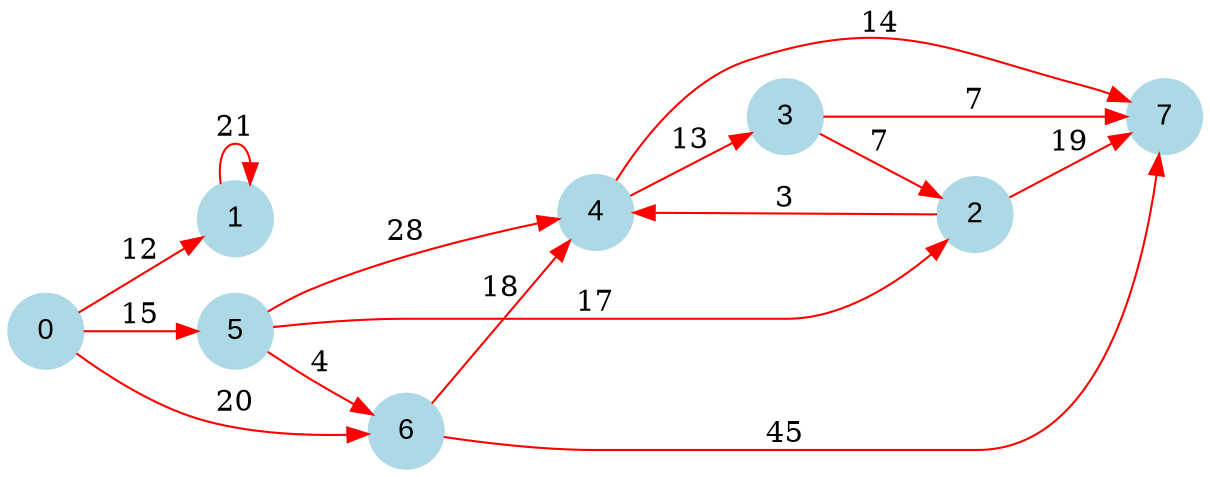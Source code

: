 digraph graphe {
rankdir = LR;
node [fontname="Arial", shape = circle, color=lightblue, style=filled];
edge [color=red]
	0 -> 1 [label = "12"];
	0 -> 5 [label = "15"];
	0 -> 6 [label = "20"];
	1 -> 1 [label = "21"];
	2 -> 4 [label = "3"];
	2 -> 7 [label = "19"];
	3 -> 2 [label = "7"];
	3 -> 7 [label = "7"];
	4 -> 3 [label = "13"];
	4 -> 7 [label = "14"];
	5 -> 2 [label = "17"];
	5 -> 4 [label = "28"];
	5 -> 6 [label = "4"];
	6 -> 4 [label = "18"];
	6 -> 7 [label = "45"];
}
